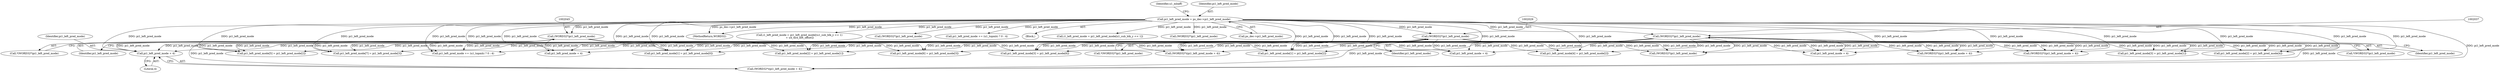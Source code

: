 digraph "0_Android_a583270e1c96d307469c83dc42bd3c5f1b9ef63f@pointer" {
"1002092" [label="(Call,pi1_left_pred_mode + 4)"];
"1002036" [label="(Call,(WORD32*)pi1_left_pred_mode)"];
"1001930" [label="(Call,pi1_left_pred_mode = ps_dec->pi1_left_pred_mode)"];
"1002044" [label="(Call,(WORD32*)pi1_left_pred_mode)"];
"1002028" [label="(Call,(WORD32*)pi1_left_pred_mode)"];
"1002027" [label="(Call,*(WORD32*)pi1_left_pred_mode)"];
"1002030" [label="(Identifier,pi1_left_pred_mode)"];
"1002080" [label="(Call,(WORD32*)(pi1_left_pred_mode + 4))"];
"1001930" [label="(Call,pi1_left_pred_mode = ps_dec->pi1_left_pred_mode)"];
"1002070" [label="(Call,(WORD32*)(pi1_left_pred_mode + 4))"];
"1003254" [label="(MethodReturn,WORD32)"];
"1002273" [label="(Call,i1_left_pred_mode = pi1_left_pred_mode[(u1_sub_blk_y << 1)\n + u4_4x4_left_offset])"];
"1002121" [label="(Call,pi1_left_pred_mode + 4)"];
"1002028" [label="(Call,(WORD32*)pi1_left_pred_mode)"];
"1002094" [label="(Literal,4)"];
"1002179" [label="(Call,pi1_left_pred_mode += (u1_topmb) ? 0 : 4)"];
"1002125" [label="(Call,(WORD32*)pi1_left_pred_mode)"];
"1002137" [label="(Call,pi1_left_pred_mode[6] = pi1_left_pred_mode[3])"];
"1002103" [label="(Call,pi1_left_pred_mode[2] = pi1_left_pred_mode[4])"];
"1002165" [label="(Call,pi1_left_pred_mode[2] = pi1_left_pred_mode[1])"];
"1001962" [label="(Call,(WORD32*)pi1_left_pred_mode)"];
"1002158" [label="(Call,pi1_left_pred_mode[3] = pi1_left_pred_mode[1])"];
"1002035" [label="(Call,*(WORD32*)pi1_left_pred_mode)"];
"1002090" [label="(Call,(WORD32*)(pi1_left_pred_mode + 4))"];
"1002119" [label="(Call,(WORD32*)(pi1_left_pred_mode + 4))"];
"1002110" [label="(Call,pi1_left_pred_mode[3] = pi1_left_pred_mode[6])"];
"1002036" [label="(Call,(WORD32*)pi1_left_pred_mode)"];
"1002187" [label="(Call,pi1_left_pred_mode += (u1_topmb) ? 0 : 4)"];
"1001937" [label="(Identifier,u1_mbaff)"];
"1002130" [label="(Call,pi1_left_pred_mode[7] = pi1_left_pred_mode[3])"];
"1002043" [label="(Call,*(WORD32*)pi1_left_pred_mode)"];
"1002096" [label="(Call,pi1_left_pred_mode[1] = pi1_left_pred_mode[2])"];
"1001931" [label="(Identifier,pi1_left_pred_mode)"];
"1001822" [label="(Block,)"];
"1002082" [label="(Call,pi1_left_pred_mode + 4)"];
"1002044" [label="(Call,(WORD32*)pi1_left_pred_mode)"];
"1002261" [label="(Call,i1_left_pred_mode = pi1_left_pred_mode[u1_sub_blk_y << 1])"];
"1002144" [label="(Call,pi1_left_pred_mode[5] = pi1_left_pred_mode[2])"];
"1002151" [label="(Call,pi1_left_pred_mode[4] = pi1_left_pred_mode[2])"];
"1002038" [label="(Identifier,pi1_left_pred_mode)"];
"1001951" [label="(Call,(WORD32*)pi1_left_pred_mode)"];
"1002046" [label="(Identifier,pi1_left_pred_mode)"];
"1001932" [label="(Call,ps_dec->pi1_left_pred_mode)"];
"1002093" [label="(Identifier,pi1_left_pred_mode)"];
"1002092" [label="(Call,pi1_left_pred_mode + 4)"];
"1002072" [label="(Call,pi1_left_pred_mode + 4)"];
"1002172" [label="(Call,pi1_left_pred_mode[1] = pi1_left_pred_mode[0])"];
"1002092" -> "1002090"  [label="AST: "];
"1002092" -> "1002094"  [label="CFG: "];
"1002093" -> "1002092"  [label="AST: "];
"1002094" -> "1002092"  [label="AST: "];
"1002090" -> "1002092"  [label="CFG: "];
"1002036" -> "1002092"  [label="DDG: pi1_left_pred_mode"];
"1002044" -> "1002092"  [label="DDG: pi1_left_pred_mode"];
"1002028" -> "1002092"  [label="DDG: pi1_left_pred_mode"];
"1001930" -> "1002092"  [label="DDG: pi1_left_pred_mode"];
"1002036" -> "1002035"  [label="AST: "];
"1002036" -> "1002038"  [label="CFG: "];
"1002037" -> "1002036"  [label="AST: "];
"1002038" -> "1002036"  [label="AST: "];
"1002035" -> "1002036"  [label="CFG: "];
"1001930" -> "1002036"  [label="DDG: pi1_left_pred_mode"];
"1002036" -> "1002070"  [label="DDG: pi1_left_pred_mode"];
"1002036" -> "1002072"  [label="DDG: pi1_left_pred_mode"];
"1002036" -> "1002080"  [label="DDG: pi1_left_pred_mode"];
"1002036" -> "1002082"  [label="DDG: pi1_left_pred_mode"];
"1002036" -> "1002090"  [label="DDG: pi1_left_pred_mode"];
"1002036" -> "1002096"  [label="DDG: pi1_left_pred_mode"];
"1002036" -> "1002103"  [label="DDG: pi1_left_pred_mode"];
"1002036" -> "1002110"  [label="DDG: pi1_left_pred_mode"];
"1002036" -> "1002119"  [label="DDG: pi1_left_pred_mode"];
"1002036" -> "1002121"  [label="DDG: pi1_left_pred_mode"];
"1002036" -> "1002125"  [label="DDG: pi1_left_pred_mode"];
"1002036" -> "1002130"  [label="DDG: pi1_left_pred_mode"];
"1002036" -> "1002137"  [label="DDG: pi1_left_pred_mode"];
"1002036" -> "1002144"  [label="DDG: pi1_left_pred_mode"];
"1002036" -> "1002151"  [label="DDG: pi1_left_pred_mode"];
"1002036" -> "1002158"  [label="DDG: pi1_left_pred_mode"];
"1002036" -> "1002165"  [label="DDG: pi1_left_pred_mode"];
"1002036" -> "1002172"  [label="DDG: pi1_left_pred_mode"];
"1002036" -> "1002179"  [label="DDG: pi1_left_pred_mode"];
"1001930" -> "1001822"  [label="AST: "];
"1001930" -> "1001932"  [label="CFG: "];
"1001931" -> "1001930"  [label="AST: "];
"1001932" -> "1001930"  [label="AST: "];
"1001937" -> "1001930"  [label="CFG: "];
"1001930" -> "1003254"  [label="DDG: ps_dec->pi1_left_pred_mode"];
"1001930" -> "1003254"  [label="DDG: pi1_left_pred_mode"];
"1001930" -> "1001951"  [label="DDG: pi1_left_pred_mode"];
"1001930" -> "1001962"  [label="DDG: pi1_left_pred_mode"];
"1001930" -> "1002028"  [label="DDG: pi1_left_pred_mode"];
"1001930" -> "1002044"  [label="DDG: pi1_left_pred_mode"];
"1001930" -> "1002070"  [label="DDG: pi1_left_pred_mode"];
"1001930" -> "1002072"  [label="DDG: pi1_left_pred_mode"];
"1001930" -> "1002080"  [label="DDG: pi1_left_pred_mode"];
"1001930" -> "1002082"  [label="DDG: pi1_left_pred_mode"];
"1001930" -> "1002090"  [label="DDG: pi1_left_pred_mode"];
"1001930" -> "1002096"  [label="DDG: pi1_left_pred_mode"];
"1001930" -> "1002103"  [label="DDG: pi1_left_pred_mode"];
"1001930" -> "1002110"  [label="DDG: pi1_left_pred_mode"];
"1001930" -> "1002119"  [label="DDG: pi1_left_pred_mode"];
"1001930" -> "1002121"  [label="DDG: pi1_left_pred_mode"];
"1001930" -> "1002125"  [label="DDG: pi1_left_pred_mode"];
"1001930" -> "1002130"  [label="DDG: pi1_left_pred_mode"];
"1001930" -> "1002137"  [label="DDG: pi1_left_pred_mode"];
"1001930" -> "1002144"  [label="DDG: pi1_left_pred_mode"];
"1001930" -> "1002151"  [label="DDG: pi1_left_pred_mode"];
"1001930" -> "1002158"  [label="DDG: pi1_left_pred_mode"];
"1001930" -> "1002165"  [label="DDG: pi1_left_pred_mode"];
"1001930" -> "1002172"  [label="DDG: pi1_left_pred_mode"];
"1001930" -> "1002179"  [label="DDG: pi1_left_pred_mode"];
"1001930" -> "1002187"  [label="DDG: pi1_left_pred_mode"];
"1001930" -> "1002261"  [label="DDG: pi1_left_pred_mode"];
"1001930" -> "1002273"  [label="DDG: pi1_left_pred_mode"];
"1002044" -> "1002043"  [label="AST: "];
"1002044" -> "1002046"  [label="CFG: "];
"1002045" -> "1002044"  [label="AST: "];
"1002046" -> "1002044"  [label="AST: "];
"1002043" -> "1002044"  [label="CFG: "];
"1002044" -> "1002070"  [label="DDG: pi1_left_pred_mode"];
"1002044" -> "1002072"  [label="DDG: pi1_left_pred_mode"];
"1002044" -> "1002080"  [label="DDG: pi1_left_pred_mode"];
"1002044" -> "1002082"  [label="DDG: pi1_left_pred_mode"];
"1002044" -> "1002090"  [label="DDG: pi1_left_pred_mode"];
"1002044" -> "1002096"  [label="DDG: pi1_left_pred_mode"];
"1002044" -> "1002103"  [label="DDG: pi1_left_pred_mode"];
"1002044" -> "1002110"  [label="DDG: pi1_left_pred_mode"];
"1002044" -> "1002119"  [label="DDG: pi1_left_pred_mode"];
"1002044" -> "1002121"  [label="DDG: pi1_left_pred_mode"];
"1002044" -> "1002125"  [label="DDG: pi1_left_pred_mode"];
"1002044" -> "1002130"  [label="DDG: pi1_left_pred_mode"];
"1002044" -> "1002137"  [label="DDG: pi1_left_pred_mode"];
"1002044" -> "1002144"  [label="DDG: pi1_left_pred_mode"];
"1002044" -> "1002151"  [label="DDG: pi1_left_pred_mode"];
"1002044" -> "1002158"  [label="DDG: pi1_left_pred_mode"];
"1002044" -> "1002165"  [label="DDG: pi1_left_pred_mode"];
"1002044" -> "1002172"  [label="DDG: pi1_left_pred_mode"];
"1002044" -> "1002179"  [label="DDG: pi1_left_pred_mode"];
"1002028" -> "1002027"  [label="AST: "];
"1002028" -> "1002030"  [label="CFG: "];
"1002029" -> "1002028"  [label="AST: "];
"1002030" -> "1002028"  [label="AST: "];
"1002027" -> "1002028"  [label="CFG: "];
"1002028" -> "1002070"  [label="DDG: pi1_left_pred_mode"];
"1002028" -> "1002072"  [label="DDG: pi1_left_pred_mode"];
"1002028" -> "1002080"  [label="DDG: pi1_left_pred_mode"];
"1002028" -> "1002082"  [label="DDG: pi1_left_pred_mode"];
"1002028" -> "1002090"  [label="DDG: pi1_left_pred_mode"];
"1002028" -> "1002096"  [label="DDG: pi1_left_pred_mode"];
"1002028" -> "1002103"  [label="DDG: pi1_left_pred_mode"];
"1002028" -> "1002110"  [label="DDG: pi1_left_pred_mode"];
"1002028" -> "1002119"  [label="DDG: pi1_left_pred_mode"];
"1002028" -> "1002121"  [label="DDG: pi1_left_pred_mode"];
"1002028" -> "1002125"  [label="DDG: pi1_left_pred_mode"];
"1002028" -> "1002130"  [label="DDG: pi1_left_pred_mode"];
"1002028" -> "1002137"  [label="DDG: pi1_left_pred_mode"];
"1002028" -> "1002144"  [label="DDG: pi1_left_pred_mode"];
"1002028" -> "1002151"  [label="DDG: pi1_left_pred_mode"];
"1002028" -> "1002158"  [label="DDG: pi1_left_pred_mode"];
"1002028" -> "1002165"  [label="DDG: pi1_left_pred_mode"];
"1002028" -> "1002172"  [label="DDG: pi1_left_pred_mode"];
"1002028" -> "1002179"  [label="DDG: pi1_left_pred_mode"];
}
